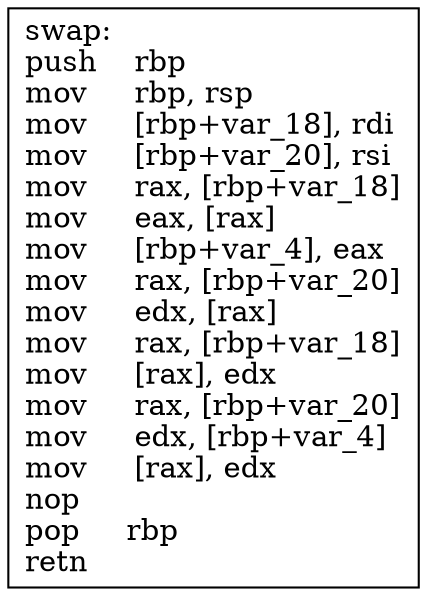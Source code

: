 digraph "swap" {
	graph [
	];
	node [
		shape = "box"
	];
	edge [
	];
	"0" [
		label = "swap:\lpush    rbp\lmov     rbp, rsp\lmov     [rbp+var_18], rdi\lmov     [rbp+var_20], rsi\lmov     rax, [rbp+var_18]\lmov     eax, [rax]\lmov     [rbp+var_4], eax\lmov     rax, [rbp+var_20]\lmov     edx, [rax]\lmov     rax, [rbp+var_18]\lmov     [rax], edx\lmov     rax, [rbp+var_20]\lmov     edx, [rbp+var_4]\lmov     [rax], edx\lnop\lpop     rbp\lretn\l"
	];
// node 0
}
